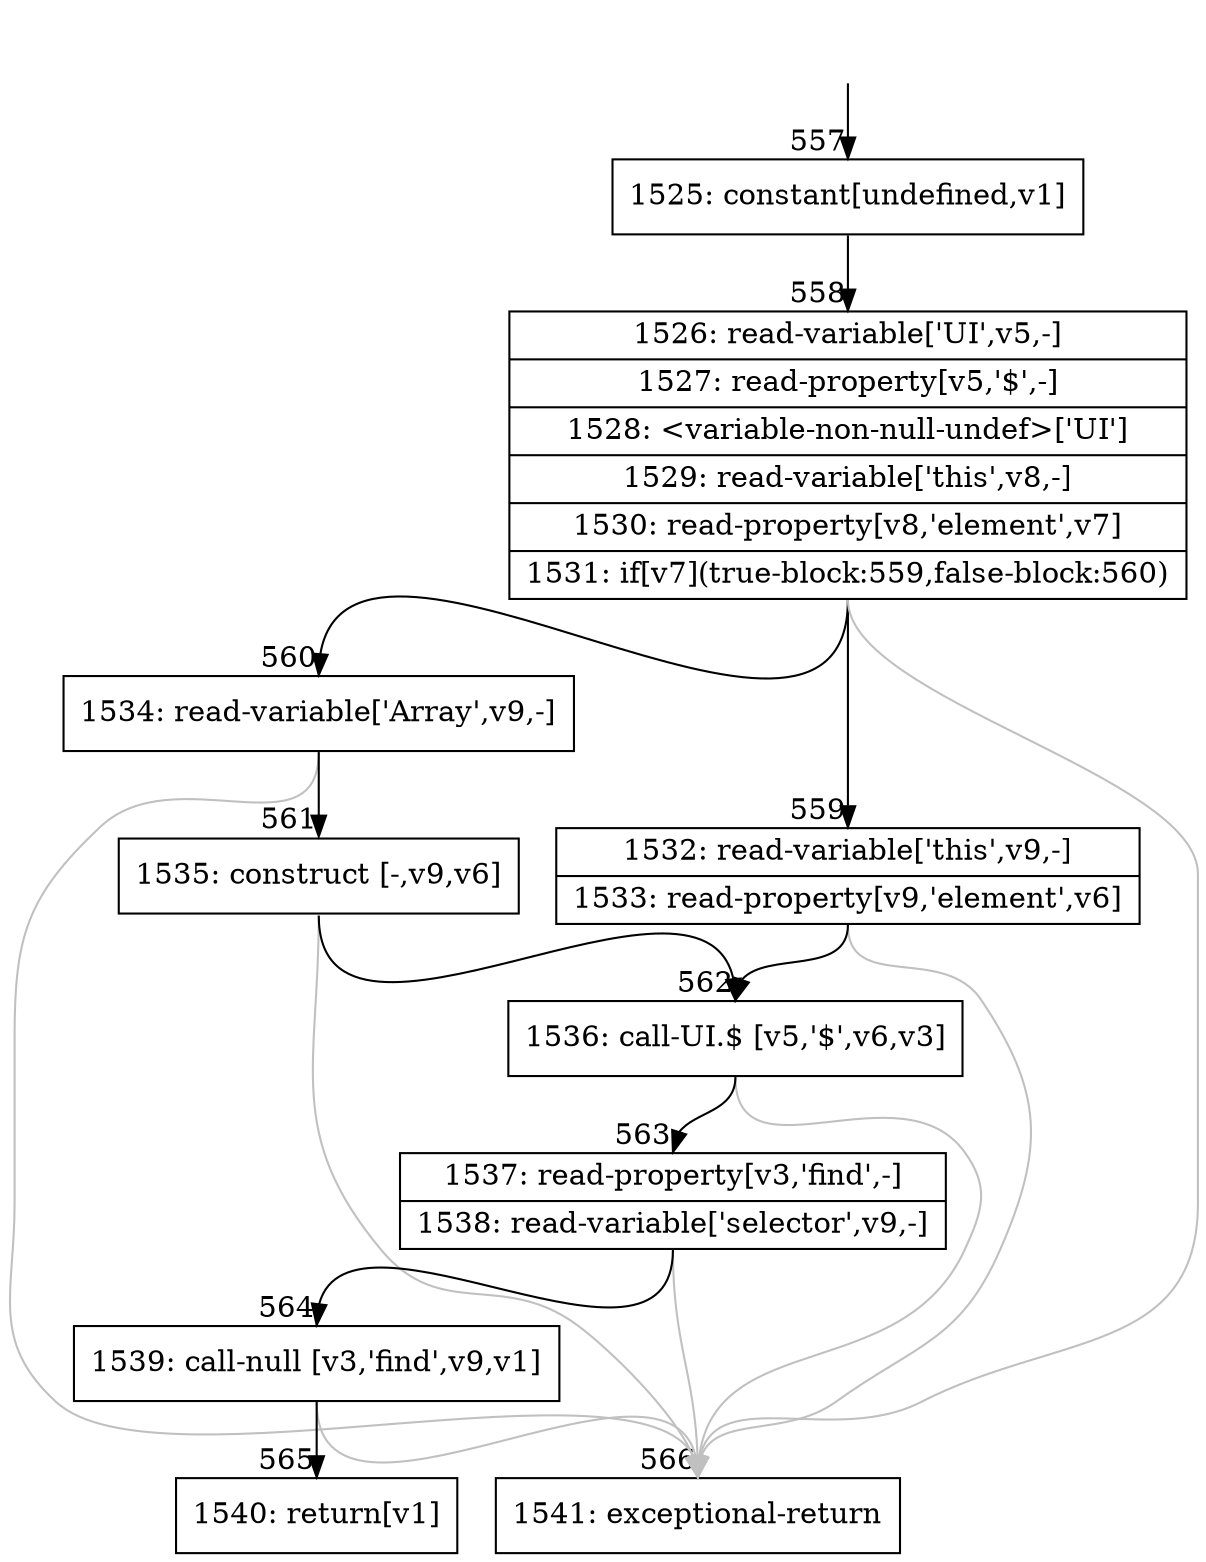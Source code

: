 digraph {
rankdir="TD"
BB_entry43[shape=none,label=""];
BB_entry43 -> BB557 [tailport=s, headport=n, headlabel="    557"]
BB557 [shape=record label="{1525: constant[undefined,v1]}" ] 
BB557 -> BB558 [tailport=s, headport=n, headlabel="      558"]
BB558 [shape=record label="{1526: read-variable['UI',v5,-]|1527: read-property[v5,'$',-]|1528: \<variable-non-null-undef\>['UI']|1529: read-variable['this',v8,-]|1530: read-property[v8,'element',v7]|1531: if[v7](true-block:559,false-block:560)}" ] 
BB558 -> BB559 [tailport=s, headport=n, headlabel="      559"]
BB558 -> BB560 [tailport=s, headport=n, headlabel="      560"]
BB558 -> BB566 [tailport=s, headport=n, color=gray, headlabel="      566"]
BB559 [shape=record label="{1532: read-variable['this',v9,-]|1533: read-property[v9,'element',v6]}" ] 
BB559 -> BB562 [tailport=s, headport=n, headlabel="      562"]
BB559 -> BB566 [tailport=s, headport=n, color=gray]
BB560 [shape=record label="{1534: read-variable['Array',v9,-]}" ] 
BB560 -> BB561 [tailport=s, headport=n, headlabel="      561"]
BB560 -> BB566 [tailport=s, headport=n, color=gray]
BB561 [shape=record label="{1535: construct [-,v9,v6]}" ] 
BB561 -> BB562 [tailport=s, headport=n]
BB561 -> BB566 [tailport=s, headport=n, color=gray]
BB562 [shape=record label="{1536: call-UI.$ [v5,'$',v6,v3]}" ] 
BB562 -> BB563 [tailport=s, headport=n, headlabel="      563"]
BB562 -> BB566 [tailport=s, headport=n, color=gray]
BB563 [shape=record label="{1537: read-property[v3,'find',-]|1538: read-variable['selector',v9,-]}" ] 
BB563 -> BB564 [tailport=s, headport=n, headlabel="      564"]
BB563 -> BB566 [tailport=s, headport=n, color=gray]
BB564 [shape=record label="{1539: call-null [v3,'find',v9,v1]}" ] 
BB564 -> BB565 [tailport=s, headport=n, headlabel="      565"]
BB564 -> BB566 [tailport=s, headport=n, color=gray]
BB565 [shape=record label="{1540: return[v1]}" ] 
BB566 [shape=record label="{1541: exceptional-return}" ] 
//#$~ 437
}
